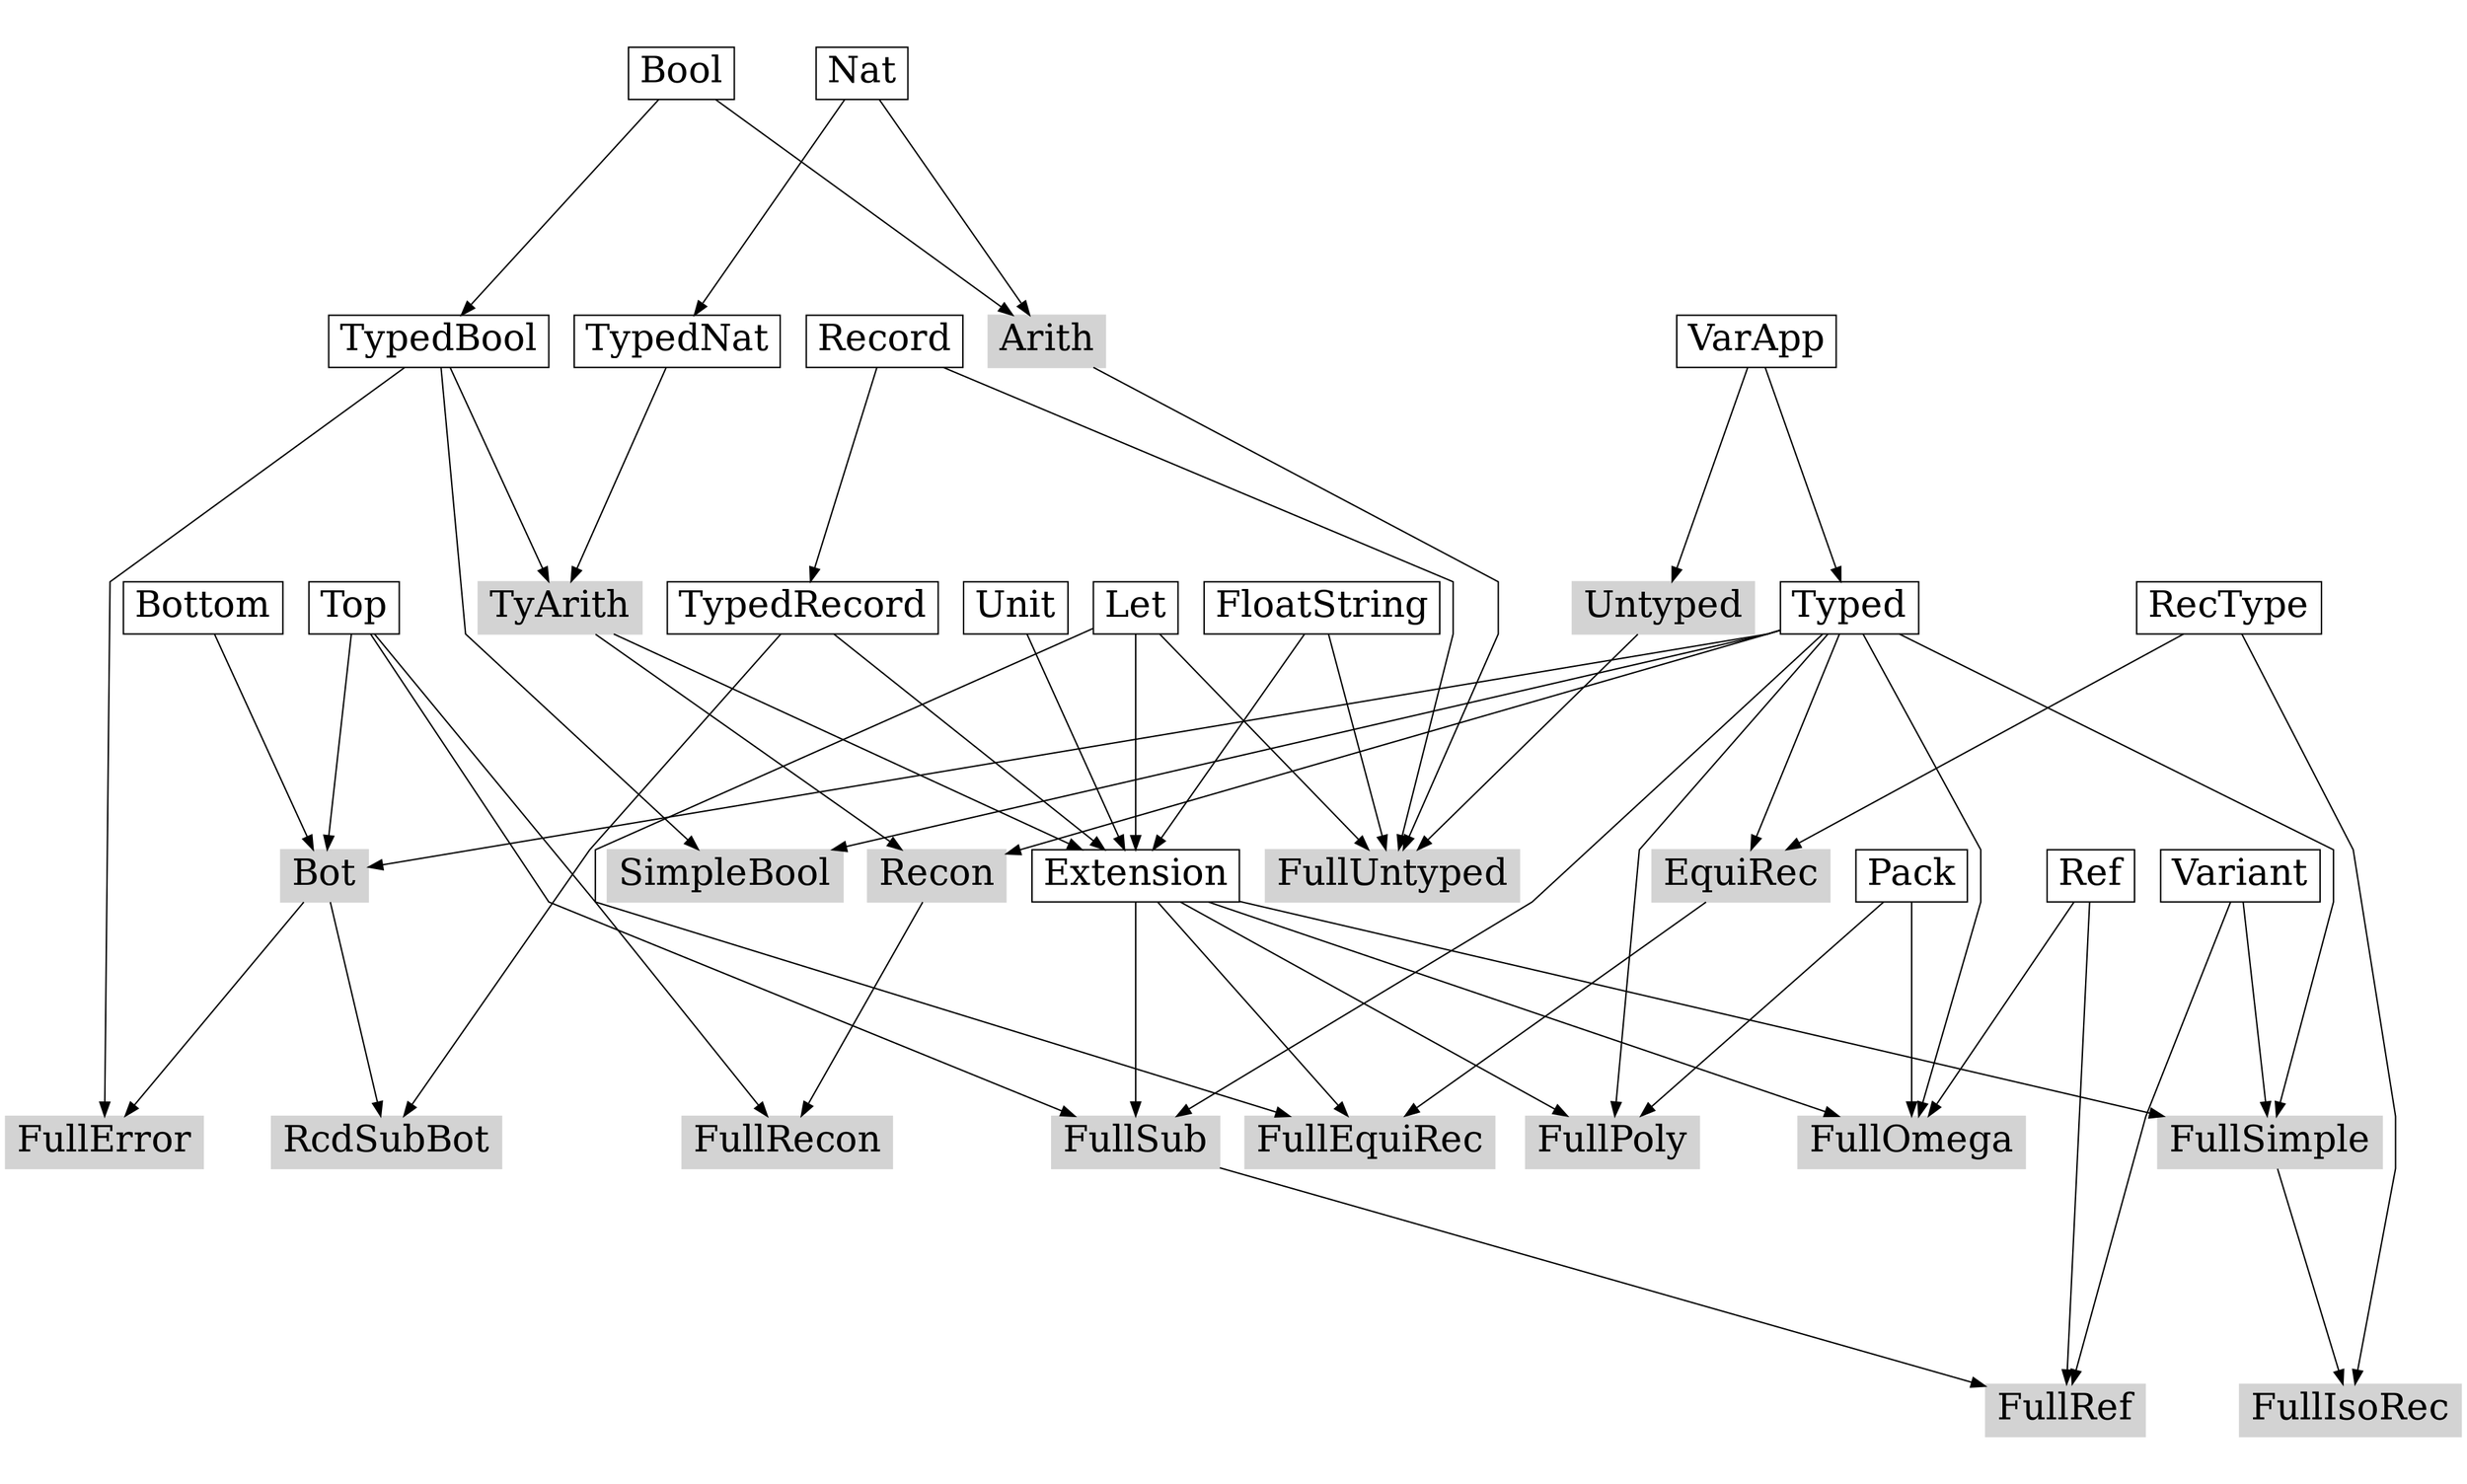 digraph G {
    ratio=0.6;
    splines=polyline;

    node[fontsize=26, shape=box];

    {
        node[style=filled, color=lightgray];

        Arith;
        Untyped;
        FullUntyped;
        TyArith;
        SimpleBool;
        FullSimple;
        Bot;
        FullRef;
        FullError;
        RcdSubBot;
        FullSub;
        FullEquiRec;
        FullIsoRec;
        EquiRec;
        Recon;
        FullRecon;
        FullPoly;
        FullOmega;
    }

    // components
    Bool -> TypedBool;
    Nat -> TypedNat;
    Record -> TypedRecord;
    VarApp -> Typed;
    TyArith, FloatString, Let, TypedRecord -> Extension;
    //TypeVar -> RecType;
    Unit -> Extension;

    // calculi
    Bool, Nat -> Arith;
    VarApp -> Untyped;
    Arith, Untyped, Record, FloatString, Let -> FullUntyped;
    TypedBool, TypedNat -> TyArith;
    Typed, TypedBool -> SimpleBool;
    Typed, Extension, Variant -> FullSimple;
    Typed, Top, Bottom -> Bot;
    FullSub, Variant, Ref -> FullRef;
    Bot, TypedBool -> FullError;
    Bot, TypedRecord -> RcdSubBot;
    Typed, Extension, Top -> FullSub;
    Typed, RecType -> EquiRec;
    EquiRec, Extension, Top -> FullEquiRec;
    FullSimple, RecType -> FullIsoRec;
    Typed, TyArith -> Recon;
    Recon, Let -> FullRecon;

    Typed, Extension, Pack -> FullPoly;
    Typed, Extension, Pack, Ref -> FullOmega;
}
